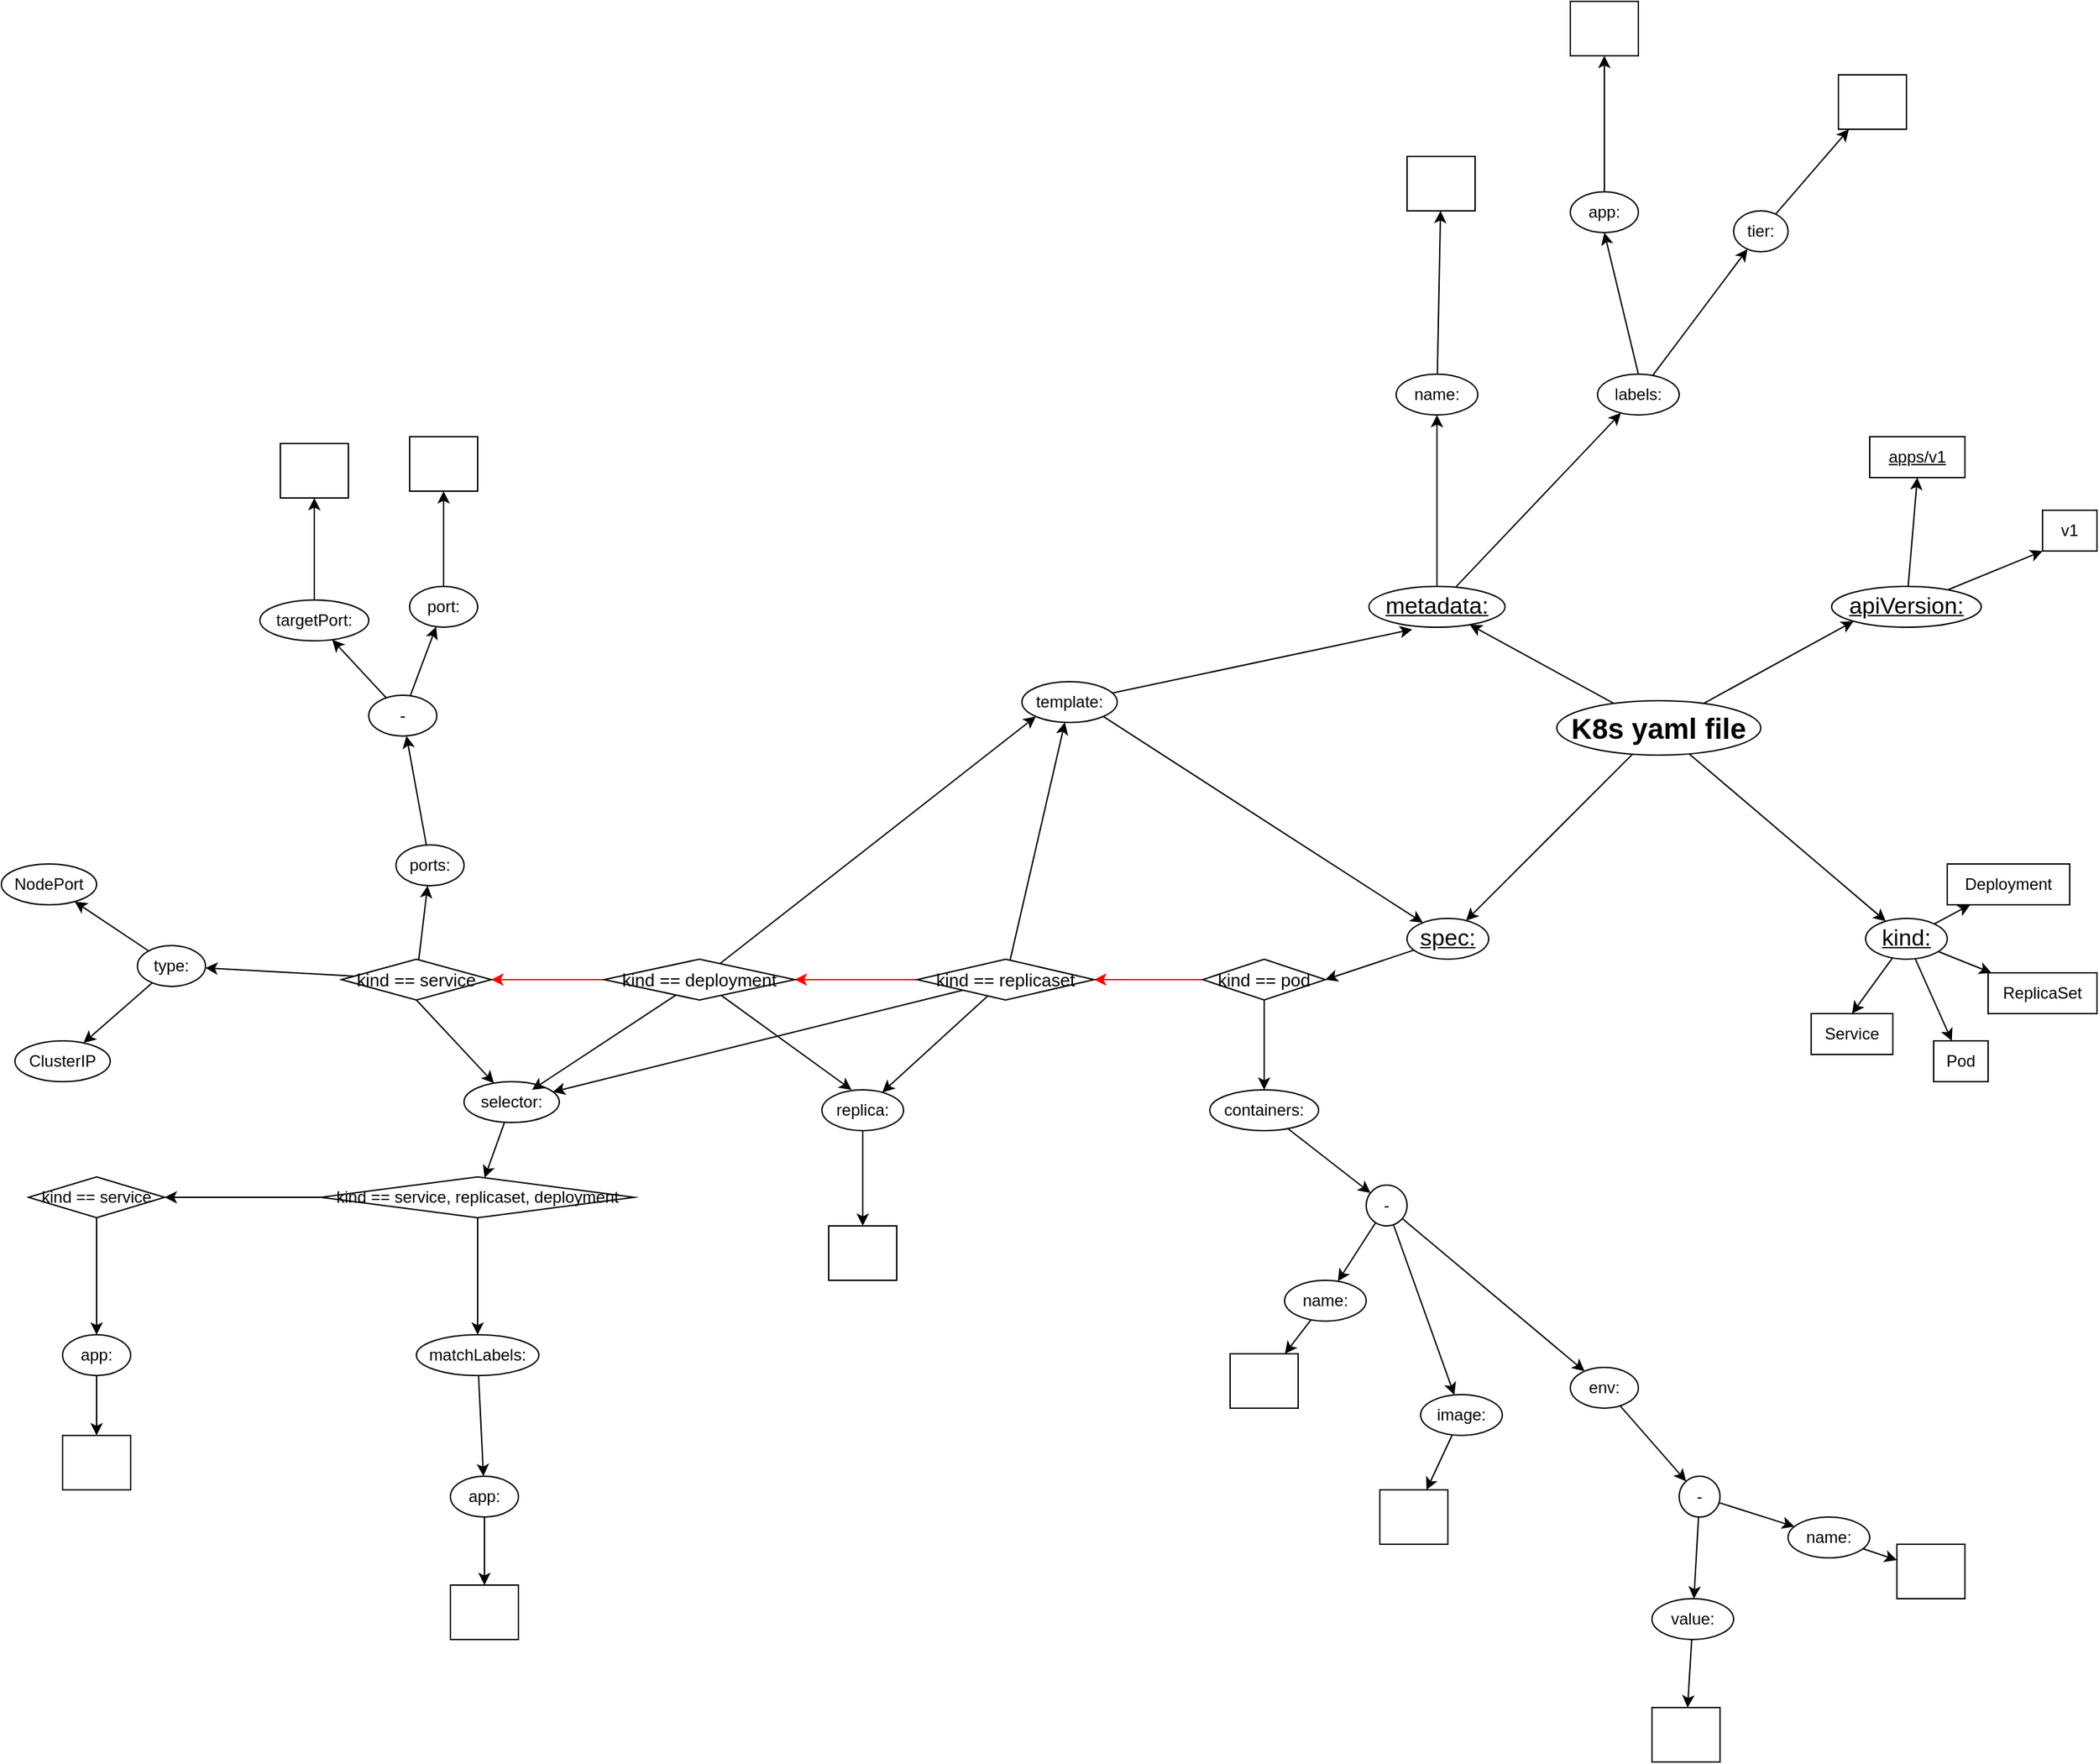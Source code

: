 <mxfile version="23.1.7" type="github">
  <diagram name="Page-1" id="WF8opbO4W5HsNm3-R-f4">
    <mxGraphModel dx="1900" dy="1622" grid="1" gridSize="10" guides="1" tooltips="1" connect="1" arrows="1" fold="1" page="1" pageScale="1" pageWidth="850" pageHeight="1100" math="0" shadow="0">
      <root>
        <mxCell id="0" />
        <mxCell id="1" parent="0" />
        <mxCell id="Te6tt9Ck92rcXe0SvWjM-5" value="" style="edgeStyle=orthogonalEdgeStyle;rounded=0;orthogonalLoop=1;jettySize=auto;html=1;noEdgeStyle=1;orthogonal=1;fontSize=12;" parent="1" source="Te6tt9Ck92rcXe0SvWjM-1" target="Te6tt9Ck92rcXe0SvWjM-4" edge="1">
          <mxGeometry relative="1" as="geometry">
            <Array as="points" />
          </mxGeometry>
        </mxCell>
        <mxCell id="Te6tt9Ck92rcXe0SvWjM-7" value="" style="edgeStyle=orthogonalEdgeStyle;rounded=0;orthogonalLoop=1;jettySize=auto;html=1;noEdgeStyle=1;orthogonal=1;fontSize=12;" parent="1" source="Te6tt9Ck92rcXe0SvWjM-1" target="Te6tt9Ck92rcXe0SvWjM-6" edge="1">
          <mxGeometry relative="1" as="geometry">
            <Array as="points" />
          </mxGeometry>
        </mxCell>
        <mxCell id="Te6tt9Ck92rcXe0SvWjM-9" value="" style="edgeStyle=orthogonalEdgeStyle;rounded=0;orthogonalLoop=1;jettySize=auto;html=1;noEdgeStyle=1;orthogonal=1;fontSize=12;" parent="1" source="Te6tt9Ck92rcXe0SvWjM-1" target="Te6tt9Ck92rcXe0SvWjM-8" edge="1">
          <mxGeometry relative="1" as="geometry">
            <Array as="points" />
          </mxGeometry>
        </mxCell>
        <mxCell id="MnXR_4qJSvFGVfezm9PZ-1" style="rounded=0;orthogonalLoop=1;jettySize=auto;html=1;entryX=0;entryY=1;entryDx=0;entryDy=0;" edge="1" parent="1" source="Te6tt9Ck92rcXe0SvWjM-1" target="Te6tt9Ck92rcXe0SvWjM-2">
          <mxGeometry relative="1" as="geometry" />
        </mxCell>
        <mxCell id="Te6tt9Ck92rcXe0SvWjM-1" value="K8s yaml file" style="ellipse;whiteSpace=wrap;html=1;fontStyle=1;fontSize=21;" parent="1" vertex="1">
          <mxGeometry x="563" y="464" width="150" height="40" as="geometry" />
        </mxCell>
        <mxCell id="MnXR_4qJSvFGVfezm9PZ-2" style="rounded=0;orthogonalLoop=1;jettySize=auto;html=1;entryX=0.5;entryY=1;entryDx=0;entryDy=0;" edge="1" parent="1" source="Te6tt9Ck92rcXe0SvWjM-2" target="Te6tt9Ck92rcXe0SvWjM-70">
          <mxGeometry relative="1" as="geometry" />
        </mxCell>
        <mxCell id="MnXR_4qJSvFGVfezm9PZ-3" style="rounded=0;orthogonalLoop=1;jettySize=auto;html=1;entryX=0;entryY=1;entryDx=0;entryDy=0;" edge="1" parent="1" source="Te6tt9Ck92rcXe0SvWjM-2" target="Te6tt9Ck92rcXe0SvWjM-61">
          <mxGeometry relative="1" as="geometry">
            <mxPoint x="890" y="400" as="targetPoint" />
          </mxGeometry>
        </mxCell>
        <mxCell id="Te6tt9Ck92rcXe0SvWjM-2" value="apiVersion:" style="ellipse;whiteSpace=wrap;html=1;shadow=0;fontStyle=4;fontSize=17;" parent="1" vertex="1">
          <mxGeometry x="765" y="380" width="110" height="30" as="geometry" />
        </mxCell>
        <mxCell id="Te6tt9Ck92rcXe0SvWjM-64" value="" style="edgeStyle=orthogonalEdgeStyle;rounded=0;orthogonalLoop=1;jettySize=auto;html=1;noEdgeStyle=1;fontSize=12;" parent="1" source="Te6tt9Ck92rcXe0SvWjM-4" target="Te6tt9Ck92rcXe0SvWjM-63" edge="1">
          <mxGeometry relative="1" as="geometry">
            <Array as="points" />
          </mxGeometry>
        </mxCell>
        <mxCell id="Te6tt9Ck92rcXe0SvWjM-76" style="edgeStyle=orthogonalEdgeStyle;rounded=0;orthogonalLoop=1;jettySize=auto;html=1;entryDx=0;entryDy=0;noEdgeStyle=1;fontSize=12;" parent="1" source="Te6tt9Ck92rcXe0SvWjM-4" target="Te6tt9Ck92rcXe0SvWjM-74" edge="1">
          <mxGeometry relative="1" as="geometry">
            <Array as="points" />
          </mxGeometry>
        </mxCell>
        <mxCell id="Te6tt9Ck92rcXe0SvWjM-108" style="edgeStyle=orthogonalEdgeStyle;rounded=0;orthogonalLoop=1;jettySize=auto;html=1;entryDx=0;entryDy=0;noEdgeStyle=1;fontSize=12;" parent="1" source="Te6tt9Ck92rcXe0SvWjM-4" target="Te6tt9Ck92rcXe0SvWjM-107" edge="1">
          <mxGeometry relative="1" as="geometry">
            <Array as="points" />
          </mxGeometry>
        </mxCell>
        <mxCell id="cD0YtMm21OA0cVFLO4rJ-8" style="edgeStyle=orthogonalEdgeStyle;rounded=0;orthogonalLoop=1;jettySize=auto;html=1;entryX=0.5;entryY=0;entryDx=0;entryDy=0;noEdgeStyle=1;" parent="1" source="Te6tt9Ck92rcXe0SvWjM-4" target="cD0YtMm21OA0cVFLO4rJ-5" edge="1">
          <mxGeometry relative="1" as="geometry" />
        </mxCell>
        <mxCell id="Te6tt9Ck92rcXe0SvWjM-4" value="kind:" style="ellipse;whiteSpace=wrap;html=1;fontStyle=4;fontSize=17;" parent="1" vertex="1">
          <mxGeometry x="790" y="624" width="60" height="30" as="geometry" />
        </mxCell>
        <mxCell id="Te6tt9Ck92rcXe0SvWjM-18" value="" style="edgeStyle=orthogonalEdgeStyle;rounded=0;orthogonalLoop=1;jettySize=auto;html=1;noEdgeStyle=1;orthogonal=1;fontSize=12;" parent="1" source="Te6tt9Ck92rcXe0SvWjM-6" target="Te6tt9Ck92rcXe0SvWjM-17" edge="1">
          <mxGeometry relative="1" as="geometry">
            <Array as="points" />
          </mxGeometry>
        </mxCell>
        <mxCell id="Te6tt9Ck92rcXe0SvWjM-20" value="" style="edgeStyle=orthogonalEdgeStyle;rounded=0;orthogonalLoop=1;jettySize=auto;html=1;noEdgeStyle=1;orthogonal=1;fontSize=12;" parent="1" source="Te6tt9Ck92rcXe0SvWjM-6" target="Te6tt9Ck92rcXe0SvWjM-19" edge="1">
          <mxGeometry relative="1" as="geometry">
            <Array as="points" />
          </mxGeometry>
        </mxCell>
        <mxCell id="Te6tt9Ck92rcXe0SvWjM-6" value="metadata:" style="ellipse;whiteSpace=wrap;html=1;fontStyle=4;fontSize=17;" parent="1" vertex="1">
          <mxGeometry x="425" y="380" width="100" height="30" as="geometry" />
        </mxCell>
        <mxCell id="Te6tt9Ck92rcXe0SvWjM-78" value="" style="edgeStyle=orthogonalEdgeStyle;rounded=0;orthogonalLoop=1;jettySize=auto;html=1;noEdgeStyle=1;fontSize=12;strokeColor=default;entryX=1;entryY=0.5;entryDx=0;entryDy=0;" parent="1" source="Te6tt9Ck92rcXe0SvWjM-8" target="Te6tt9Ck92rcXe0SvWjM-77" edge="1">
          <mxGeometry relative="1" as="geometry">
            <Array as="points" />
          </mxGeometry>
        </mxCell>
        <mxCell id="Te6tt9Ck92rcXe0SvWjM-8" value="spec:" style="ellipse;whiteSpace=wrap;html=1;fontStyle=4;fontSize=17;" parent="1" vertex="1">
          <mxGeometry x="453" y="624" width="60" height="30" as="geometry" />
        </mxCell>
        <mxCell id="Te6tt9Ck92rcXe0SvWjM-100" style="edgeStyle=orthogonalEdgeStyle;rounded=0;orthogonalLoop=1;jettySize=auto;html=1;entryDx=0;entryDy=0;noEdgeStyle=1;fontSize=12;" parent="1" source="Te6tt9Ck92rcXe0SvWjM-17" target="Te6tt9Ck92rcXe0SvWjM-35" edge="1">
          <mxGeometry relative="1" as="geometry">
            <Array as="points" />
          </mxGeometry>
        </mxCell>
        <mxCell id="Te6tt9Ck92rcXe0SvWjM-17" value="name:" style="ellipse;whiteSpace=wrap;html=1;fontSize=12;" parent="1" vertex="1">
          <mxGeometry x="445" y="224" width="60" height="30" as="geometry" />
        </mxCell>
        <mxCell id="Te6tt9Ck92rcXe0SvWjM-49" value="" style="edgeStyle=orthogonalEdgeStyle;rounded=0;orthogonalLoop=1;jettySize=auto;html=1;noEdgeStyle=1;fontSize=12;" parent="1" source="Te6tt9Ck92rcXe0SvWjM-19" target="Te6tt9Ck92rcXe0SvWjM-48" edge="1">
          <mxGeometry relative="1" as="geometry">
            <Array as="points" />
          </mxGeometry>
        </mxCell>
        <mxCell id="MnXR_4qJSvFGVfezm9PZ-5" style="rounded=0;orthogonalLoop=1;jettySize=auto;html=1;exitX=0.5;exitY=0;exitDx=0;exitDy=0;entryX=0.5;entryY=1;entryDx=0;entryDy=0;" edge="1" parent="1" source="Te6tt9Ck92rcXe0SvWjM-19" target="Te6tt9Ck92rcXe0SvWjM-21">
          <mxGeometry relative="1" as="geometry" />
        </mxCell>
        <mxCell id="Te6tt9Ck92rcXe0SvWjM-19" value="labels:" style="ellipse;whiteSpace=wrap;html=1;fontSize=12;" parent="1" vertex="1">
          <mxGeometry x="593" y="224" width="60" height="30" as="geometry" />
        </mxCell>
        <mxCell id="Te6tt9Ck92rcXe0SvWjM-104" style="edgeStyle=orthogonalEdgeStyle;rounded=0;orthogonalLoop=1;jettySize=auto;html=1;entryDx=0;entryDy=0;noEdgeStyle=1;fontSize=12;" parent="1" source="Te6tt9Ck92rcXe0SvWjM-21" target="Te6tt9Ck92rcXe0SvWjM-103" edge="1">
          <mxGeometry relative="1" as="geometry">
            <Array as="points" />
          </mxGeometry>
        </mxCell>
        <mxCell id="Te6tt9Ck92rcXe0SvWjM-21" value="app:" style="ellipse;whiteSpace=wrap;html=1;fontSize=12;" parent="1" vertex="1">
          <mxGeometry x="573" y="90" width="50" height="30" as="geometry" />
        </mxCell>
        <mxCell id="Te6tt9Ck92rcXe0SvWjM-28" value="" style="edgeStyle=orthogonalEdgeStyle;rounded=0;orthogonalLoop=1;jettySize=auto;html=1;noEdgeStyle=1;orthogonal=1;fontSize=12;" parent="1" source="Te6tt9Ck92rcXe0SvWjM-23" target="Te6tt9Ck92rcXe0SvWjM-27" edge="1">
          <mxGeometry relative="1" as="geometry">
            <Array as="points" />
          </mxGeometry>
        </mxCell>
        <mxCell id="Te6tt9Ck92rcXe0SvWjM-23" value="containers:" style="ellipse;whiteSpace=wrap;html=1;fontSize=12;" parent="1" vertex="1">
          <mxGeometry x="308" y="750" width="80" height="30" as="geometry" />
        </mxCell>
        <mxCell id="Te6tt9Ck92rcXe0SvWjM-30" value="" style="edgeStyle=orthogonalEdgeStyle;rounded=0;orthogonalLoop=1;jettySize=auto;html=1;noEdgeStyle=1;orthogonal=1;fontSize=12;" parent="1" source="Te6tt9Ck92rcXe0SvWjM-27" target="Te6tt9Ck92rcXe0SvWjM-29" edge="1">
          <mxGeometry relative="1" as="geometry">
            <Array as="points" />
          </mxGeometry>
        </mxCell>
        <mxCell id="Te6tt9Ck92rcXe0SvWjM-32" value="" style="edgeStyle=orthogonalEdgeStyle;rounded=0;orthogonalLoop=1;jettySize=auto;html=1;noEdgeStyle=1;orthogonal=1;fontSize=12;" parent="1" source="Te6tt9Ck92rcXe0SvWjM-27" target="Te6tt9Ck92rcXe0SvWjM-31" edge="1">
          <mxGeometry relative="1" as="geometry">
            <Array as="points" />
          </mxGeometry>
        </mxCell>
        <mxCell id="Te6tt9Ck92rcXe0SvWjM-54" value="" style="edgeStyle=orthogonalEdgeStyle;rounded=0;orthogonalLoop=1;jettySize=auto;html=1;noEdgeStyle=1;fontSize=12;" parent="1" source="Te6tt9Ck92rcXe0SvWjM-27" target="Te6tt9Ck92rcXe0SvWjM-53" edge="1">
          <mxGeometry relative="1" as="geometry">
            <Array as="points" />
          </mxGeometry>
        </mxCell>
        <mxCell id="Te6tt9Ck92rcXe0SvWjM-27" value="-" style="ellipse;whiteSpace=wrap;html=1;fontSize=12;" parent="1" vertex="1">
          <mxGeometry x="423" y="820" width="30" height="30" as="geometry" />
        </mxCell>
        <mxCell id="Te6tt9Ck92rcXe0SvWjM-42" value="" style="edgeStyle=orthogonalEdgeStyle;rounded=0;orthogonalLoop=1;jettySize=auto;html=1;noEdgeStyle=1;fontSize=12;" parent="1" source="Te6tt9Ck92rcXe0SvWjM-29" target="Te6tt9Ck92rcXe0SvWjM-41" edge="1">
          <mxGeometry relative="1" as="geometry">
            <Array as="points" />
          </mxGeometry>
        </mxCell>
        <mxCell id="Te6tt9Ck92rcXe0SvWjM-29" value="name:" style="ellipse;whiteSpace=wrap;html=1;fontSize=12;" parent="1" vertex="1">
          <mxGeometry x="363" y="890" width="60" height="30" as="geometry" />
        </mxCell>
        <mxCell id="Te6tt9Ck92rcXe0SvWjM-40" value="" style="edgeStyle=orthogonalEdgeStyle;rounded=0;orthogonalLoop=1;jettySize=auto;html=1;noEdgeStyle=1;fontSize=12;" parent="1" source="Te6tt9Ck92rcXe0SvWjM-31" target="Te6tt9Ck92rcXe0SvWjM-39" edge="1">
          <mxGeometry relative="1" as="geometry">
            <Array as="points" />
          </mxGeometry>
        </mxCell>
        <mxCell id="Te6tt9Ck92rcXe0SvWjM-31" value="image:" style="ellipse;whiteSpace=wrap;html=1;fontSize=12;" parent="1" vertex="1">
          <mxGeometry x="463" y="974" width="60" height="30" as="geometry" />
        </mxCell>
        <mxCell id="Te6tt9Ck92rcXe0SvWjM-35" value="" style="whiteSpace=wrap;html=1;fontSize=12;" parent="1" vertex="1">
          <mxGeometry x="453" y="64" width="50" height="40" as="geometry" />
        </mxCell>
        <mxCell id="Te6tt9Ck92rcXe0SvWjM-39" value="" style="whiteSpace=wrap;html=1;fontSize=12;" parent="1" vertex="1">
          <mxGeometry x="433" y="1044" width="50" height="40" as="geometry" />
        </mxCell>
        <mxCell id="Te6tt9Ck92rcXe0SvWjM-41" value="" style="whiteSpace=wrap;html=1;fontSize=12;" parent="1" vertex="1">
          <mxGeometry x="323" y="944" width="50" height="40" as="geometry" />
        </mxCell>
        <mxCell id="Te6tt9Ck92rcXe0SvWjM-105" style="edgeStyle=orthogonalEdgeStyle;rounded=0;orthogonalLoop=1;jettySize=auto;html=1;noEdgeStyle=1;fontSize=12;" parent="1" source="Te6tt9Ck92rcXe0SvWjM-48" target="Te6tt9Ck92rcXe0SvWjM-102" edge="1">
          <mxGeometry relative="1" as="geometry">
            <Array as="points" />
          </mxGeometry>
        </mxCell>
        <mxCell id="Te6tt9Ck92rcXe0SvWjM-48" value="tier:" style="ellipse;whiteSpace=wrap;html=1;fontSize=12;" parent="1" vertex="1">
          <mxGeometry x="693" y="104" width="40" height="30" as="geometry" />
        </mxCell>
        <mxCell id="Te6tt9Ck92rcXe0SvWjM-56" value="" style="edgeStyle=orthogonalEdgeStyle;rounded=0;orthogonalLoop=1;jettySize=auto;html=1;noEdgeStyle=1;fontSize=12;" parent="1" source="Te6tt9Ck92rcXe0SvWjM-53" target="Te6tt9Ck92rcXe0SvWjM-55" edge="1">
          <mxGeometry relative="1" as="geometry">
            <Array as="points" />
          </mxGeometry>
        </mxCell>
        <mxCell id="Te6tt9Ck92rcXe0SvWjM-53" value="env:" style="ellipse;whiteSpace=wrap;html=1;fontSize=12;" parent="1" vertex="1">
          <mxGeometry x="573" y="954" width="50" height="30" as="geometry" />
        </mxCell>
        <mxCell id="Te6tt9Ck92rcXe0SvWjM-58" value="" style="edgeStyle=orthogonalEdgeStyle;rounded=0;orthogonalLoop=1;jettySize=auto;html=1;noEdgeStyle=1;fontSize=12;" parent="1" source="Te6tt9Ck92rcXe0SvWjM-55" target="Te6tt9Ck92rcXe0SvWjM-57" edge="1">
          <mxGeometry relative="1" as="geometry">
            <Array as="points" />
          </mxGeometry>
        </mxCell>
        <mxCell id="Te6tt9Ck92rcXe0SvWjM-60" value="" style="edgeStyle=orthogonalEdgeStyle;rounded=0;orthogonalLoop=1;jettySize=auto;html=1;noEdgeStyle=1;fontSize=12;" parent="1" source="Te6tt9Ck92rcXe0SvWjM-55" target="Te6tt9Ck92rcXe0SvWjM-59" edge="1">
          <mxGeometry relative="1" as="geometry">
            <Array as="points" />
          </mxGeometry>
        </mxCell>
        <mxCell id="Te6tt9Ck92rcXe0SvWjM-55" value="-" style="ellipse;whiteSpace=wrap;html=1;fontSize=12;" parent="1" vertex="1">
          <mxGeometry x="653" y="1034" width="30" height="30" as="geometry" />
        </mxCell>
        <mxCell id="Te6tt9Ck92rcXe0SvWjM-66" value="" style="edgeStyle=orthogonalEdgeStyle;rounded=0;orthogonalLoop=1;jettySize=auto;html=1;noEdgeStyle=1;fontSize=12;" parent="1" source="Te6tt9Ck92rcXe0SvWjM-57" target="Te6tt9Ck92rcXe0SvWjM-65" edge="1">
          <mxGeometry relative="1" as="geometry">
            <Array as="points" />
          </mxGeometry>
        </mxCell>
        <mxCell id="Te6tt9Ck92rcXe0SvWjM-57" value="name:" style="ellipse;whiteSpace=wrap;html=1;fontSize=12;" parent="1" vertex="1">
          <mxGeometry x="733" y="1064" width="60" height="30" as="geometry" />
        </mxCell>
        <mxCell id="Te6tt9Ck92rcXe0SvWjM-69" value="" style="edgeStyle=orthogonalEdgeStyle;rounded=0;orthogonalLoop=1;jettySize=auto;html=1;noEdgeStyle=1;fontSize=12;" parent="1" source="Te6tt9Ck92rcXe0SvWjM-59" target="Te6tt9Ck92rcXe0SvWjM-68" edge="1">
          <mxGeometry relative="1" as="geometry">
            <Array as="points" />
          </mxGeometry>
        </mxCell>
        <mxCell id="Te6tt9Ck92rcXe0SvWjM-59" value="value:" style="ellipse;whiteSpace=wrap;html=1;fontSize=12;" parent="1" vertex="1">
          <mxGeometry x="633" y="1124" width="60" height="30" as="geometry" />
        </mxCell>
        <mxCell id="Te6tt9Ck92rcXe0SvWjM-61" value="v1" style="whiteSpace=wrap;html=1;fontSize=12;" parent="1" vertex="1">
          <mxGeometry x="920" y="324" width="40" height="30" as="geometry" />
        </mxCell>
        <mxCell id="Te6tt9Ck92rcXe0SvWjM-63" value="Pod" style="whiteSpace=wrap;html=1;fontSize=12;" parent="1" vertex="1">
          <mxGeometry x="840" y="714" width="40" height="30" as="geometry" />
        </mxCell>
        <mxCell id="Te6tt9Ck92rcXe0SvWjM-65" value="" style="whiteSpace=wrap;html=1;fontSize=12;" parent="1" vertex="1">
          <mxGeometry x="813" y="1084" width="50" height="40" as="geometry" />
        </mxCell>
        <mxCell id="Te6tt9Ck92rcXe0SvWjM-68" value="" style="whiteSpace=wrap;html=1;fontSize=12;" parent="1" vertex="1">
          <mxGeometry x="633" y="1204" width="50" height="40" as="geometry" />
        </mxCell>
        <mxCell id="Te6tt9Ck92rcXe0SvWjM-70" value="apps/v1" style="whiteSpace=wrap;html=1;shadow=0;fontStyle=4;fontSize=12;" parent="1" vertex="1">
          <mxGeometry x="793" y="270" width="70" height="30" as="geometry" />
        </mxCell>
        <mxCell id="Te6tt9Ck92rcXe0SvWjM-74" value="ReplicaSet" style="rounded=0;whiteSpace=wrap;html=1;fontSize=12;" parent="1" vertex="1">
          <mxGeometry x="880" y="664" width="80" height="30" as="geometry" />
        </mxCell>
        <mxCell id="Te6tt9Ck92rcXe0SvWjM-80" style="edgeStyle=orthogonalEdgeStyle;rounded=0;orthogonalLoop=1;jettySize=auto;html=1;entryDx=0;entryDy=0;noEdgeStyle=1;fontSize=12;exitX=0.5;exitY=1;exitDx=0;exitDy=0;" parent="1" source="Te6tt9Ck92rcXe0SvWjM-77" target="Te6tt9Ck92rcXe0SvWjM-23" edge="1">
          <mxGeometry relative="1" as="geometry">
            <Array as="points" />
          </mxGeometry>
        </mxCell>
        <mxCell id="Te6tt9Ck92rcXe0SvWjM-82" value="" style="edgeStyle=orthogonalEdgeStyle;rounded=0;orthogonalLoop=1;jettySize=auto;html=1;noEdgeStyle=1;strokeColor=#FF0000;fontSize=12;" parent="1" source="Te6tt9Ck92rcXe0SvWjM-77" target="Te6tt9Ck92rcXe0SvWjM-81" edge="1">
          <mxGeometry relative="1" as="geometry">
            <Array as="points" />
          </mxGeometry>
        </mxCell>
        <mxCell id="Te6tt9Ck92rcXe0SvWjM-77" value="kind == pod" style="rhombus;whiteSpace=wrap;html=1;fontStyle=0;fontSize=13;" parent="1" vertex="1">
          <mxGeometry x="303" y="654" width="90" height="30" as="geometry" />
        </mxCell>
        <mxCell id="Te6tt9Ck92rcXe0SvWjM-84" value="" style="edgeStyle=orthogonalEdgeStyle;rounded=0;orthogonalLoop=1;jettySize=auto;html=1;fontSize=12;noEdgeStyle=1;" parent="1" source="Te6tt9Ck92rcXe0SvWjM-81" target="Te6tt9Ck92rcXe0SvWjM-83" edge="1">
          <mxGeometry relative="1" as="geometry" />
        </mxCell>
        <mxCell id="Te6tt9Ck92rcXe0SvWjM-87" value="" style="edgeStyle=orthogonalEdgeStyle;rounded=0;orthogonalLoop=1;jettySize=auto;html=1;noEdgeStyle=1;fontSize=12;" parent="1" source="Te6tt9Ck92rcXe0SvWjM-81" target="Te6tt9Ck92rcXe0SvWjM-86" edge="1">
          <mxGeometry relative="1" as="geometry">
            <Array as="points" />
          </mxGeometry>
        </mxCell>
        <mxCell id="Te6tt9Ck92rcXe0SvWjM-89" value="" style="edgeStyle=orthogonalEdgeStyle;rounded=0;orthogonalLoop=1;jettySize=auto;html=1;noEdgeStyle=1;fontSize=12;" parent="1" source="Te6tt9Ck92rcXe0SvWjM-81" target="Te6tt9Ck92rcXe0SvWjM-88" edge="1">
          <mxGeometry relative="1" as="geometry">
            <Array as="points" />
          </mxGeometry>
        </mxCell>
        <mxCell id="Te6tt9Ck92rcXe0SvWjM-110" style="edgeStyle=orthogonalEdgeStyle;rounded=0;orthogonalLoop=1;jettySize=auto;html=1;entryDx=0;entryDy=0;noEdgeStyle=1;strokeColor=#FF0000;fontSize=12;" parent="1" source="Te6tt9Ck92rcXe0SvWjM-81" target="Te6tt9Ck92rcXe0SvWjM-109" edge="1">
          <mxGeometry relative="1" as="geometry">
            <Array as="points" />
          </mxGeometry>
        </mxCell>
        <mxCell id="Te6tt9Ck92rcXe0SvWjM-81" value="kind == replicaset" style="rhombus;whiteSpace=wrap;html=1;fontStyle=0;fontSize=13;" parent="1" vertex="1">
          <mxGeometry x="93" y="654" width="130" height="30" as="geometry" />
        </mxCell>
        <mxCell id="Te6tt9Ck92rcXe0SvWjM-91" value="" style="edgeStyle=orthogonalEdgeStyle;rounded=0;orthogonalLoop=1;jettySize=auto;html=1;noEdgeStyle=1;fontSize=12;" parent="1" source="Te6tt9Ck92rcXe0SvWjM-83" target="Te6tt9Ck92rcXe0SvWjM-90" edge="1">
          <mxGeometry relative="1" as="geometry">
            <Array as="points" />
          </mxGeometry>
        </mxCell>
        <mxCell id="Te6tt9Ck92rcXe0SvWjM-83" value="replica:" style="ellipse;whiteSpace=wrap;html=1;fontStyle=0;fontSize=12;" parent="1" vertex="1">
          <mxGeometry x="23" y="750" width="60" height="30" as="geometry" />
        </mxCell>
        <mxCell id="cD0YtMm21OA0cVFLO4rJ-30" style="edgeStyle=orthogonalEdgeStyle;rounded=0;orthogonalLoop=1;jettySize=auto;html=1;noEdgeStyle=1;" parent="1" source="Te6tt9Ck92rcXe0SvWjM-86" target="cD0YtMm21OA0cVFLO4rJ-27" edge="1">
          <mxGeometry relative="1" as="geometry" />
        </mxCell>
        <mxCell id="Te6tt9Ck92rcXe0SvWjM-86" value="selector:" style="ellipse;whiteSpace=wrap;html=1;fontStyle=0;fontSize=12;" parent="1" vertex="1">
          <mxGeometry x="-240" y="744" width="70" height="30" as="geometry" />
        </mxCell>
        <mxCell id="MnXR_4qJSvFGVfezm9PZ-13" style="rounded=0;orthogonalLoop=1;jettySize=auto;html=1;exitX=1;exitY=1;exitDx=0;exitDy=0;" edge="1" parent="1" source="Te6tt9Ck92rcXe0SvWjM-88" target="Te6tt9Ck92rcXe0SvWjM-8">
          <mxGeometry relative="1" as="geometry" />
        </mxCell>
        <mxCell id="Te6tt9Ck92rcXe0SvWjM-88" value="template:" style="ellipse;whiteSpace=wrap;html=1;fontStyle=0;fontSize=12;" parent="1" vertex="1">
          <mxGeometry x="170" y="450" width="70" height="30" as="geometry" />
        </mxCell>
        <mxCell id="Te6tt9Ck92rcXe0SvWjM-90" value="" style="whiteSpace=wrap;html=1;fontStyle=0;fontSize=12;" parent="1" vertex="1">
          <mxGeometry x="28" y="850" width="50" height="40" as="geometry" />
        </mxCell>
        <mxCell id="Te6tt9Ck92rcXe0SvWjM-95" value="" style="edgeStyle=orthogonalEdgeStyle;rounded=0;orthogonalLoop=1;jettySize=auto;html=1;noEdgeStyle=1;fontSize=12;" parent="1" source="Te6tt9Ck92rcXe0SvWjM-92" target="Te6tt9Ck92rcXe0SvWjM-94" edge="1">
          <mxGeometry relative="1" as="geometry">
            <Array as="points" />
          </mxGeometry>
        </mxCell>
        <mxCell id="Te6tt9Ck92rcXe0SvWjM-92" value="matchLabels:" style="ellipse;whiteSpace=wrap;html=1;fontStyle=0;fontSize=12;" parent="1" vertex="1">
          <mxGeometry x="-275" y="930" width="90" height="30" as="geometry" />
        </mxCell>
        <mxCell id="Te6tt9Ck92rcXe0SvWjM-97" value="" style="edgeStyle=orthogonalEdgeStyle;rounded=0;orthogonalLoop=1;jettySize=auto;html=1;noEdgeStyle=1;fontSize=12;" parent="1" source="Te6tt9Ck92rcXe0SvWjM-94" target="Te6tt9Ck92rcXe0SvWjM-96" edge="1">
          <mxGeometry relative="1" as="geometry">
            <Array as="points" />
          </mxGeometry>
        </mxCell>
        <mxCell id="Te6tt9Ck92rcXe0SvWjM-94" value="app:" style="ellipse;whiteSpace=wrap;html=1;fontStyle=0;fontSize=12;" parent="1" vertex="1">
          <mxGeometry x="-250" y="1034" width="50" height="30" as="geometry" />
        </mxCell>
        <mxCell id="Te6tt9Ck92rcXe0SvWjM-96" value="" style="whiteSpace=wrap;html=1;fontStyle=0;fontSize=12;" parent="1" vertex="1">
          <mxGeometry x="-250" y="1114" width="50" height="40" as="geometry" />
        </mxCell>
        <mxCell id="Te6tt9Ck92rcXe0SvWjM-102" value="" style="whiteSpace=wrap;html=1;fontSize=12;" parent="1" vertex="1">
          <mxGeometry x="770" y="4" width="50" height="40" as="geometry" />
        </mxCell>
        <mxCell id="Te6tt9Ck92rcXe0SvWjM-103" value="" style="whiteSpace=wrap;html=1;fontSize=12;" parent="1" vertex="1">
          <mxGeometry x="573" y="-50" width="50" height="40" as="geometry" />
        </mxCell>
        <mxCell id="Te6tt9Ck92rcXe0SvWjM-107" value="Deployment" style="whiteSpace=wrap;html=1;fontSize=12;" parent="1" vertex="1">
          <mxGeometry x="850" y="584" width="90" height="30" as="geometry" />
        </mxCell>
        <mxCell id="Te6tt9Ck92rcXe0SvWjM-112" style="edgeStyle=orthogonalEdgeStyle;rounded=0;orthogonalLoop=1;jettySize=auto;html=1;entryX=0.363;entryY=0;entryDx=0;entryDy=0;noEdgeStyle=1;fontSize=12;entryPerimeter=0;" parent="1" source="Te6tt9Ck92rcXe0SvWjM-109" target="Te6tt9Ck92rcXe0SvWjM-83" edge="1">
          <mxGeometry relative="1" as="geometry" />
        </mxCell>
        <mxCell id="Te6tt9Ck92rcXe0SvWjM-113" style="edgeStyle=orthogonalEdgeStyle;rounded=0;orthogonalLoop=1;jettySize=auto;html=1;noEdgeStyle=1;fontSize=12;entryX=0.714;entryY=0.2;entryDx=0;entryDy=0;entryPerimeter=0;" parent="1" source="Te6tt9Ck92rcXe0SvWjM-109" target="Te6tt9Ck92rcXe0SvWjM-86" edge="1">
          <mxGeometry relative="1" as="geometry">
            <mxPoint x="-190" y="710" as="targetPoint" />
          </mxGeometry>
        </mxCell>
        <mxCell id="cD0YtMm21OA0cVFLO4rJ-9" style="edgeStyle=orthogonalEdgeStyle;rounded=0;orthogonalLoop=1;jettySize=auto;html=1;exitX=0;exitY=0.5;exitDx=0;exitDy=0;entryX=1;entryY=0.5;entryDx=0;entryDy=0;strokeColor=#FF0000;noEdgeStyle=1;" parent="1" source="Te6tt9Ck92rcXe0SvWjM-109" target="cD0YtMm21OA0cVFLO4rJ-2" edge="1">
          <mxGeometry relative="1" as="geometry" />
        </mxCell>
        <mxCell id="MnXR_4qJSvFGVfezm9PZ-12" style="rounded=0;orthogonalLoop=1;jettySize=auto;html=1;entryX=0;entryY=1;entryDx=0;entryDy=0;" edge="1" parent="1" source="Te6tt9Ck92rcXe0SvWjM-109" target="Te6tt9Ck92rcXe0SvWjM-88">
          <mxGeometry relative="1" as="geometry" />
        </mxCell>
        <mxCell id="Te6tt9Ck92rcXe0SvWjM-109" value="kind == deployment" style="rhombus;whiteSpace=wrap;html=1;fontStyle=0;fontSize=13;" parent="1" vertex="1">
          <mxGeometry x="-137" y="654" width="140" height="30" as="geometry" />
        </mxCell>
        <mxCell id="cD0YtMm21OA0cVFLO4rJ-11" value="" style="edgeStyle=orthogonalEdgeStyle;rounded=0;orthogonalLoop=1;jettySize=auto;html=1;noEdgeStyle=1;" parent="1" source="cD0YtMm21OA0cVFLO4rJ-2" target="cD0YtMm21OA0cVFLO4rJ-10" edge="1">
          <mxGeometry relative="1" as="geometry" />
        </mxCell>
        <mxCell id="cD0YtMm21OA0cVFLO4rJ-13" value="" style="edgeStyle=orthogonalEdgeStyle;rounded=0;orthogonalLoop=1;jettySize=auto;html=1;noEdgeStyle=1;" parent="1" source="cD0YtMm21OA0cVFLO4rJ-2" target="cD0YtMm21OA0cVFLO4rJ-12" edge="1">
          <mxGeometry relative="1" as="geometry" />
        </mxCell>
        <mxCell id="MnXR_4qJSvFGVfezm9PZ-9" style="rounded=0;orthogonalLoop=1;jettySize=auto;html=1;exitX=0.5;exitY=1;exitDx=0;exitDy=0;" edge="1" parent="1" source="cD0YtMm21OA0cVFLO4rJ-2" target="Te6tt9Ck92rcXe0SvWjM-86">
          <mxGeometry relative="1" as="geometry" />
        </mxCell>
        <mxCell id="cD0YtMm21OA0cVFLO4rJ-2" value="kind == service" style="rhombus;whiteSpace=wrap;html=1;fontSize=13;" parent="1" vertex="1">
          <mxGeometry x="-330" y="654" width="110" height="30" as="geometry" />
        </mxCell>
        <mxCell id="cD0YtMm21OA0cVFLO4rJ-5" value="Service" style="rounded=0;whiteSpace=wrap;html=1;" parent="1" vertex="1">
          <mxGeometry x="750" y="694" width="60" height="30" as="geometry" />
        </mxCell>
        <mxCell id="cD0YtMm21OA0cVFLO4rJ-16" value="" style="edgeStyle=orthogonalEdgeStyle;rounded=0;orthogonalLoop=1;jettySize=auto;html=1;noEdgeStyle=1;" parent="1" source="cD0YtMm21OA0cVFLO4rJ-10" target="cD0YtMm21OA0cVFLO4rJ-15" edge="1">
          <mxGeometry relative="1" as="geometry" />
        </mxCell>
        <mxCell id="cD0YtMm21OA0cVFLO4rJ-10" value="ports:" style="ellipse;whiteSpace=wrap;html=1;" parent="1" vertex="1">
          <mxGeometry x="-290" y="570" width="50" height="30" as="geometry" />
        </mxCell>
        <mxCell id="cD0YtMm21OA0cVFLO4rJ-24" value="" style="edgeStyle=orthogonalEdgeStyle;rounded=0;orthogonalLoop=1;jettySize=auto;html=1;noEdgeStyle=1;" parent="1" source="cD0YtMm21OA0cVFLO4rJ-12" target="cD0YtMm21OA0cVFLO4rJ-23" edge="1">
          <mxGeometry relative="1" as="geometry" />
        </mxCell>
        <mxCell id="cD0YtMm21OA0cVFLO4rJ-26" value="" style="edgeStyle=orthogonalEdgeStyle;rounded=0;orthogonalLoop=1;jettySize=auto;html=1;noEdgeStyle=1;" parent="1" source="cD0YtMm21OA0cVFLO4rJ-12" target="cD0YtMm21OA0cVFLO4rJ-25" edge="1">
          <mxGeometry relative="1" as="geometry" />
        </mxCell>
        <mxCell id="cD0YtMm21OA0cVFLO4rJ-12" value="type:" style="ellipse;whiteSpace=wrap;html=1;" parent="1" vertex="1">
          <mxGeometry x="-480" y="644" width="50" height="30" as="geometry" />
        </mxCell>
        <mxCell id="cD0YtMm21OA0cVFLO4rJ-18" value="" style="edgeStyle=orthogonalEdgeStyle;rounded=0;orthogonalLoop=1;jettySize=auto;html=1;noEdgeStyle=1;" parent="1" source="cD0YtMm21OA0cVFLO4rJ-15" target="cD0YtMm21OA0cVFLO4rJ-17" edge="1">
          <mxGeometry relative="1" as="geometry" />
        </mxCell>
        <mxCell id="cD0YtMm21OA0cVFLO4rJ-22" value="" style="edgeStyle=orthogonalEdgeStyle;rounded=0;orthogonalLoop=1;jettySize=auto;html=1;noEdgeStyle=1;" parent="1" source="cD0YtMm21OA0cVFLO4rJ-15" target="cD0YtMm21OA0cVFLO4rJ-21" edge="1">
          <mxGeometry relative="1" as="geometry" />
        </mxCell>
        <mxCell id="cD0YtMm21OA0cVFLO4rJ-15" value="-" style="ellipse;whiteSpace=wrap;html=1;" parent="1" vertex="1">
          <mxGeometry x="-310" y="460" width="50" height="30" as="geometry" />
        </mxCell>
        <mxCell id="MnXR_4qJSvFGVfezm9PZ-20" value="" style="edgeStyle=orthogonalEdgeStyle;rounded=0;orthogonalLoop=1;jettySize=auto;html=1;" edge="1" parent="1" source="cD0YtMm21OA0cVFLO4rJ-17" target="MnXR_4qJSvFGVfezm9PZ-19">
          <mxGeometry relative="1" as="geometry" />
        </mxCell>
        <mxCell id="cD0YtMm21OA0cVFLO4rJ-17" value="port:" style="ellipse;whiteSpace=wrap;html=1;" parent="1" vertex="1">
          <mxGeometry x="-280" y="380" width="50" height="30" as="geometry" />
        </mxCell>
        <mxCell id="MnXR_4qJSvFGVfezm9PZ-16" value="" style="edgeStyle=orthogonalEdgeStyle;rounded=0;orthogonalLoop=1;jettySize=auto;html=1;" edge="1" parent="1" source="cD0YtMm21OA0cVFLO4rJ-21" target="MnXR_4qJSvFGVfezm9PZ-15">
          <mxGeometry relative="1" as="geometry" />
        </mxCell>
        <mxCell id="cD0YtMm21OA0cVFLO4rJ-21" value="targetPort:" style="ellipse;whiteSpace=wrap;html=1;" parent="1" vertex="1">
          <mxGeometry x="-390" y="390" width="80" height="30" as="geometry" />
        </mxCell>
        <mxCell id="cD0YtMm21OA0cVFLO4rJ-23" value="NodePort" style="ellipse;whiteSpace=wrap;html=1;" parent="1" vertex="1">
          <mxGeometry x="-580" y="584" width="70" height="30" as="geometry" />
        </mxCell>
        <mxCell id="cD0YtMm21OA0cVFLO4rJ-25" value="ClusterIP" style="ellipse;whiteSpace=wrap;html=1;" parent="1" vertex="1">
          <mxGeometry x="-570" y="714" width="70" height="30" as="geometry" />
        </mxCell>
        <mxCell id="cD0YtMm21OA0cVFLO4rJ-31" style="edgeStyle=orthogonalEdgeStyle;rounded=0;orthogonalLoop=1;jettySize=auto;html=1;entryX=0.5;entryY=0;entryDx=0;entryDy=0;noEdgeStyle=1;" parent="1" source="cD0YtMm21OA0cVFLO4rJ-27" target="Te6tt9Ck92rcXe0SvWjM-92" edge="1">
          <mxGeometry relative="1" as="geometry" />
        </mxCell>
        <mxCell id="MnXR_4qJSvFGVfezm9PZ-10" style="rounded=0;orthogonalLoop=1;jettySize=auto;html=1;entryX=1;entryY=0.5;entryDx=0;entryDy=0;" edge="1" parent="1" source="cD0YtMm21OA0cVFLO4rJ-27" target="cD0YtMm21OA0cVFLO4rJ-28">
          <mxGeometry relative="1" as="geometry" />
        </mxCell>
        <mxCell id="cD0YtMm21OA0cVFLO4rJ-27" value="kind == service, replicaset, deployment" style="rhombus;whiteSpace=wrap;html=1;" parent="1" vertex="1">
          <mxGeometry x="-345" y="814" width="230" height="30" as="geometry" />
        </mxCell>
        <mxCell id="cD0YtMm21OA0cVFLO4rJ-35" style="edgeStyle=orthogonalEdgeStyle;rounded=0;orthogonalLoop=1;jettySize=auto;html=1;entryX=0.5;entryY=0;entryDx=0;entryDy=0;noEdgeStyle=1;" parent="1" source="cD0YtMm21OA0cVFLO4rJ-28" target="cD0YtMm21OA0cVFLO4rJ-33" edge="1">
          <mxGeometry relative="1" as="geometry" />
        </mxCell>
        <mxCell id="cD0YtMm21OA0cVFLO4rJ-28" value="kind == service" style="rhombus;whiteSpace=wrap;html=1;" parent="1" vertex="1">
          <mxGeometry x="-560" y="814" width="100" height="30" as="geometry" />
        </mxCell>
        <mxCell id="cD0YtMm21OA0cVFLO4rJ-32" value="" style="edgeStyle=orthogonalEdgeStyle;rounded=0;orthogonalLoop=1;jettySize=auto;html=1;noEdgeStyle=1;fontSize=12;" parent="1" source="cD0YtMm21OA0cVFLO4rJ-33" target="cD0YtMm21OA0cVFLO4rJ-34" edge="1">
          <mxGeometry relative="1" as="geometry">
            <Array as="points" />
          </mxGeometry>
        </mxCell>
        <mxCell id="cD0YtMm21OA0cVFLO4rJ-33" value="app:" style="ellipse;whiteSpace=wrap;html=1;fontStyle=0;fontSize=12;" parent="1" vertex="1">
          <mxGeometry x="-535" y="930" width="50" height="30" as="geometry" />
        </mxCell>
        <mxCell id="cD0YtMm21OA0cVFLO4rJ-34" value="" style="whiteSpace=wrap;html=1;fontStyle=0;fontSize=12;" parent="1" vertex="1">
          <mxGeometry x="-535" y="1004" width="50" height="40" as="geometry" />
        </mxCell>
        <mxCell id="MnXR_4qJSvFGVfezm9PZ-14" style="rounded=0;orthogonalLoop=1;jettySize=auto;html=1;entryX=0.318;entryY=1.053;entryDx=0;entryDy=0;entryPerimeter=0;" edge="1" parent="1" source="Te6tt9Ck92rcXe0SvWjM-88" target="Te6tt9Ck92rcXe0SvWjM-6">
          <mxGeometry relative="1" as="geometry" />
        </mxCell>
        <mxCell id="MnXR_4qJSvFGVfezm9PZ-15" value="" style="whiteSpace=wrap;html=1;" vertex="1" parent="1">
          <mxGeometry x="-375" y="275" width="50" height="40" as="geometry" />
        </mxCell>
        <mxCell id="MnXR_4qJSvFGVfezm9PZ-19" value="" style="whiteSpace=wrap;html=1;" vertex="1" parent="1">
          <mxGeometry x="-280" y="270" width="50" height="40" as="geometry" />
        </mxCell>
      </root>
    </mxGraphModel>
  </diagram>
</mxfile>
